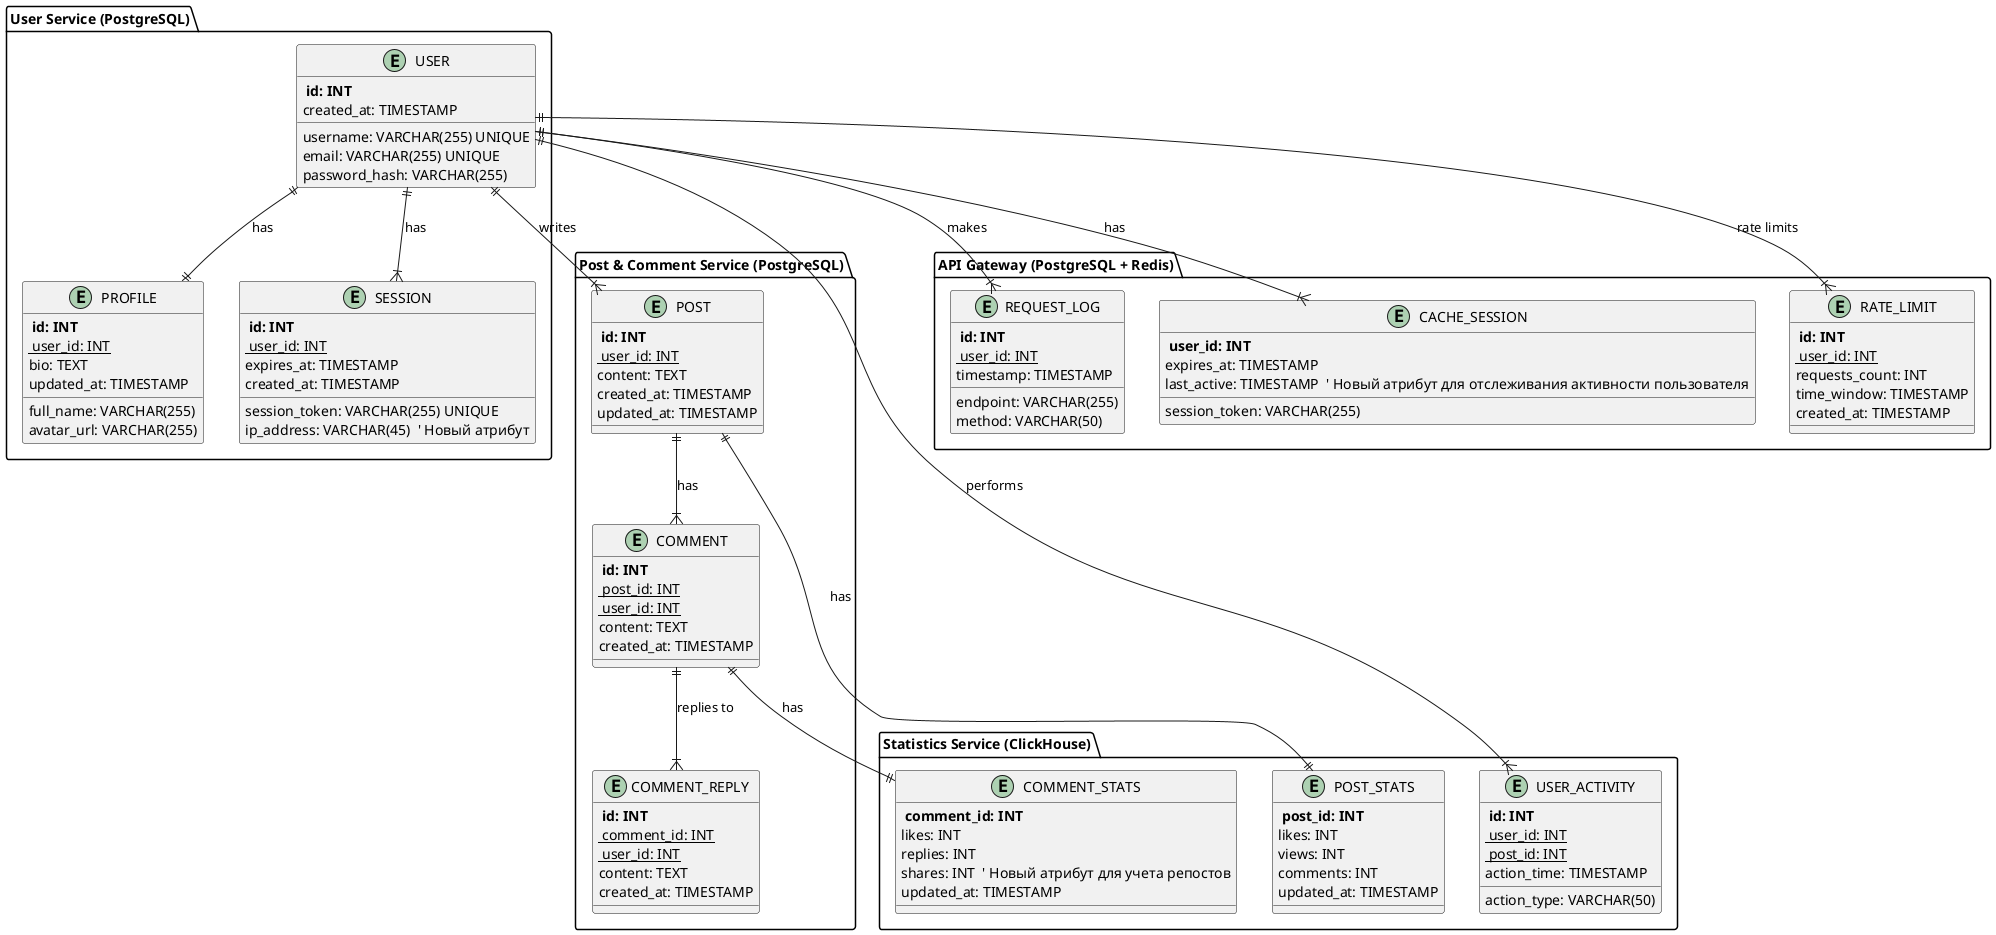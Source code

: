 @startuml
' ER-диаграмма для социальной сети

!define PRIMARY_KEY <b>
!define FOREIGN_KEY <u>

package "User Service (PostgreSQL)" {
    entity USER {
        PRIMARY_KEY id: INT
        username: VARCHAR(255) UNIQUE
        email: VARCHAR(255) UNIQUE
        password_hash: VARCHAR(255)
        created_at: TIMESTAMP
    }

    entity PROFILE {
        PRIMARY_KEY id: INT
        FOREIGN_KEY user_id: INT
        full_name: VARCHAR(255)
        bio: TEXT
        avatar_url: VARCHAR(255)
        updated_at: TIMESTAMP
    }

    entity SESSION {
        PRIMARY_KEY id: INT
        FOREIGN_KEY user_id: INT
        session_token: VARCHAR(255) UNIQUE
        expires_at: TIMESTAMP
        created_at: TIMESTAMP
        ip_address: VARCHAR(45)  ' Новый атрибут
    }

    USER ||--|| PROFILE : "has"
    USER ||--|{ SESSION : "has"
}

package "Post & Comment Service (PostgreSQL)" {
    entity POST {
        PRIMARY_KEY id: INT
        FOREIGN_KEY user_id: INT
        content: TEXT
        created_at: TIMESTAMP
        updated_at: TIMESTAMP
    }

    entity COMMENT {
        PRIMARY_KEY id: INT
        FOREIGN_KEY post_id: INT
        FOREIGN_KEY user_id: INT
        content: TEXT
        created_at: TIMESTAMP
    }

    entity COMMENT_REPLY {
        PRIMARY_KEY id: INT
        FOREIGN_KEY comment_id: INT
        FOREIGN_KEY user_id: INT
        content: TEXT
        created_at: TIMESTAMP
    }

    USER ||--|{ POST : "writes"
    POST ||--|{ COMMENT : "has"
    COMMENT ||--|{ COMMENT_REPLY : "replies to"
}

package "Statistics Service (ClickHouse)" {
    entity POST_STATS {
        PRIMARY_KEY post_id: INT
        likes: INT
        views: INT
        comments: INT
        updated_at: TIMESTAMP
    }

    entity USER_ACTIVITY {
        PRIMARY_KEY id: INT
        FOREIGN_KEY user_id: INT
        FOREIGN_KEY post_id: INT
        action_type: VARCHAR(50)
        action_time: TIMESTAMP
    }

    entity COMMENT_STATS {
        PRIMARY_KEY comment_id: INT
        likes: INT
        replies: INT
        shares: INT  ' Новый атрибут для учета репостов
        updated_at: TIMESTAMP
    }

    POST ||--|| POST_STATS : "has"
    COMMENT ||--|| COMMENT_STATS : "has"
    USER ||--|{ USER_ACTIVITY : "performs"
}

package "API Gateway (PostgreSQL + Redis)" {
    entity REQUEST_LOG {
        PRIMARY_KEY id: INT
        FOREIGN_KEY user_id: INT
        endpoint: VARCHAR(255)
        method: VARCHAR(50)
        timestamp: TIMESTAMP
    }

    entity CACHE_SESSION {
        PRIMARY_KEY user_id: INT
        session_token: VARCHAR(255)
        expires_at: TIMESTAMP
        last_active: TIMESTAMP  ' Новый атрибут для отслеживания активности пользователя
    }

    entity RATE_LIMIT {
        PRIMARY_KEY id: INT
        FOREIGN_KEY user_id: INT
        requests_count: INT
        time_window: TIMESTAMP
        created_at: TIMESTAMP
    }

    USER ||--|{ REQUEST_LOG : "makes"
    USER ||--|{ CACHE_SESSION : "has"
    USER ||--|{ RATE_LIMIT : "rate limits"
}

@enduml
